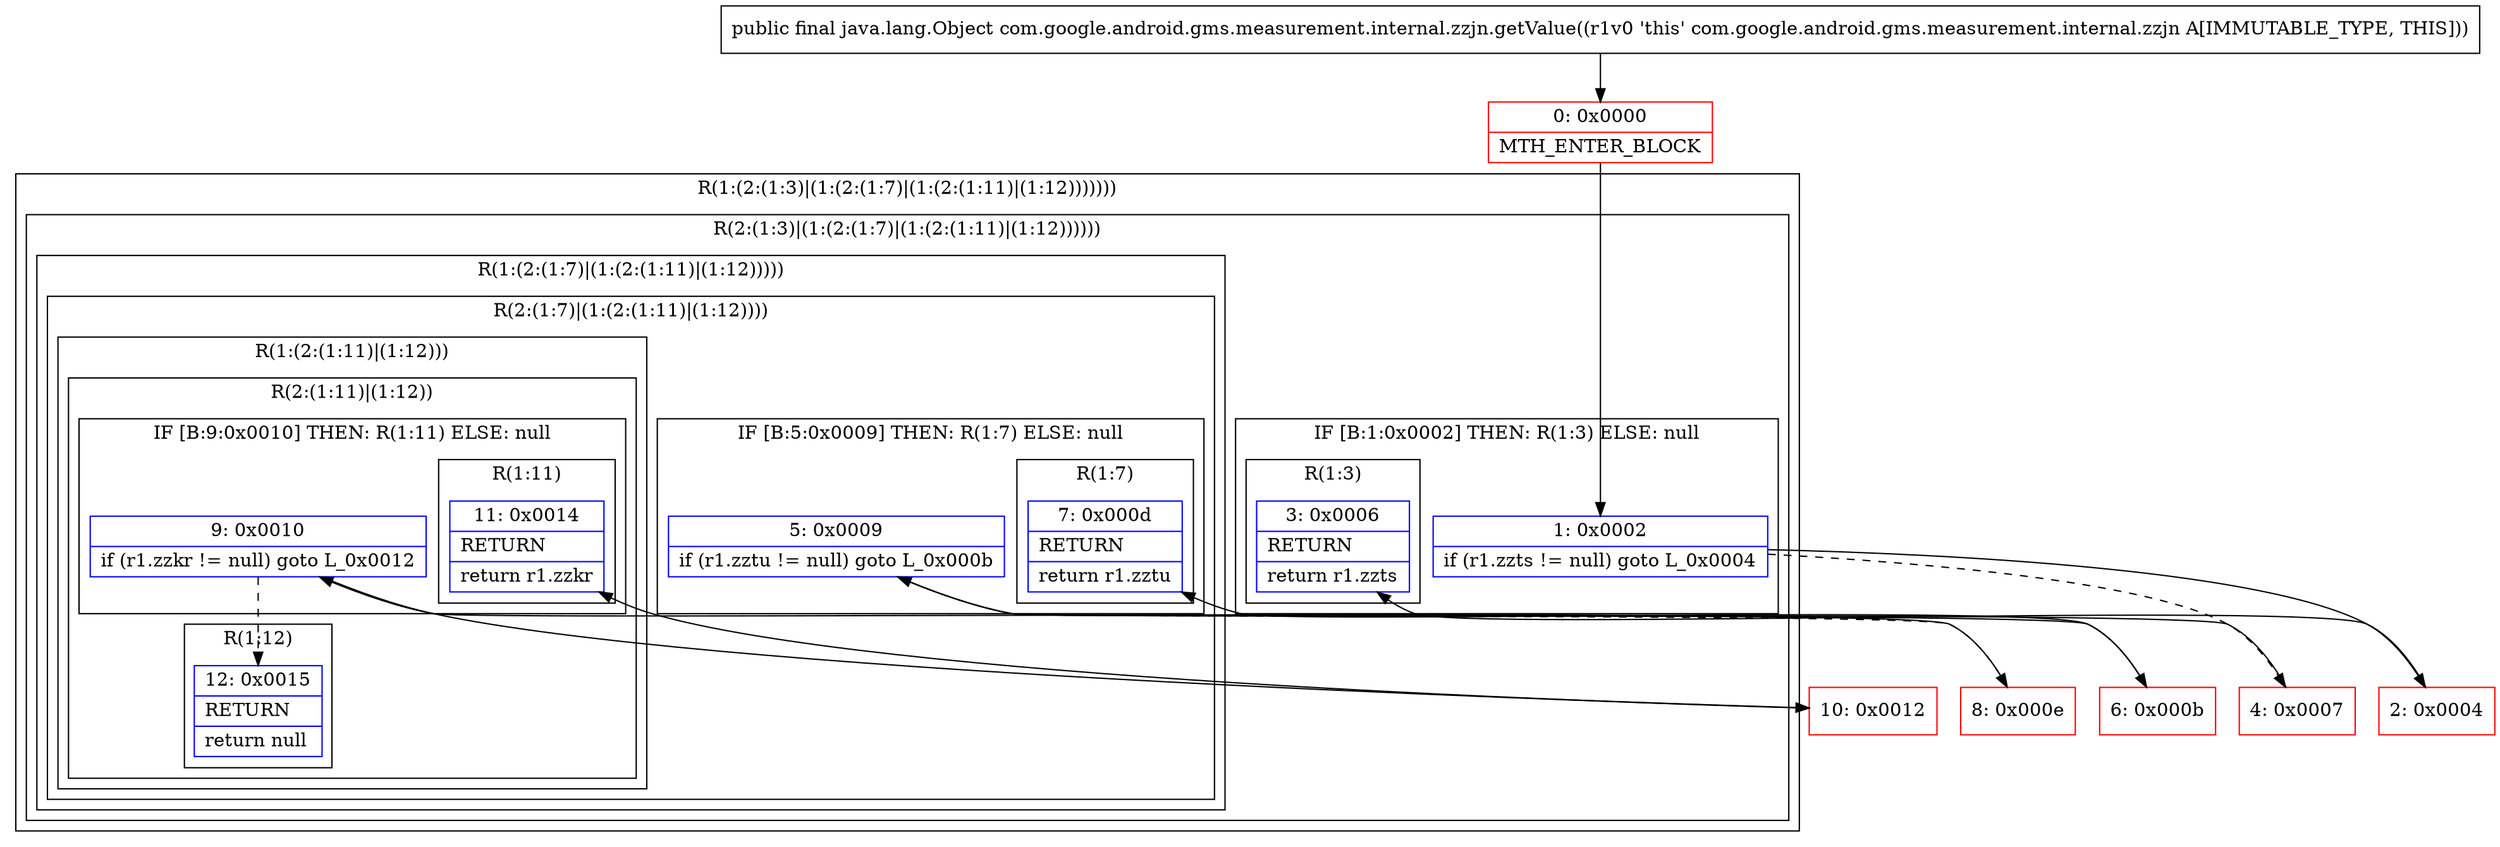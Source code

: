 digraph "CFG forcom.google.android.gms.measurement.internal.zzjn.getValue()Ljava\/lang\/Object;" {
subgraph cluster_Region_1277991227 {
label = "R(1:(2:(1:3)|(1:(2:(1:7)|(1:(2:(1:11)|(1:12)))))))";
node [shape=record,color=blue];
subgraph cluster_Region_1005185216 {
label = "R(2:(1:3)|(1:(2:(1:7)|(1:(2:(1:11)|(1:12))))))";
node [shape=record,color=blue];
subgraph cluster_IfRegion_6017797 {
label = "IF [B:1:0x0002] THEN: R(1:3) ELSE: null";
node [shape=record,color=blue];
Node_1 [shape=record,label="{1\:\ 0x0002|if (r1.zzts != null) goto L_0x0004\l}"];
subgraph cluster_Region_1850759792 {
label = "R(1:3)";
node [shape=record,color=blue];
Node_3 [shape=record,label="{3\:\ 0x0006|RETURN\l|return r1.zzts\l}"];
}
}
subgraph cluster_Region_1184752576 {
label = "R(1:(2:(1:7)|(1:(2:(1:11)|(1:12)))))";
node [shape=record,color=blue];
subgraph cluster_Region_851885115 {
label = "R(2:(1:7)|(1:(2:(1:11)|(1:12))))";
node [shape=record,color=blue];
subgraph cluster_IfRegion_1817936541 {
label = "IF [B:5:0x0009] THEN: R(1:7) ELSE: null";
node [shape=record,color=blue];
Node_5 [shape=record,label="{5\:\ 0x0009|if (r1.zztu != null) goto L_0x000b\l}"];
subgraph cluster_Region_11851452 {
label = "R(1:7)";
node [shape=record,color=blue];
Node_7 [shape=record,label="{7\:\ 0x000d|RETURN\l|return r1.zztu\l}"];
}
}
subgraph cluster_Region_689878665 {
label = "R(1:(2:(1:11)|(1:12)))";
node [shape=record,color=blue];
subgraph cluster_Region_775876853 {
label = "R(2:(1:11)|(1:12))";
node [shape=record,color=blue];
subgraph cluster_IfRegion_516018373 {
label = "IF [B:9:0x0010] THEN: R(1:11) ELSE: null";
node [shape=record,color=blue];
Node_9 [shape=record,label="{9\:\ 0x0010|if (r1.zzkr != null) goto L_0x0012\l}"];
subgraph cluster_Region_946271383 {
label = "R(1:11)";
node [shape=record,color=blue];
Node_11 [shape=record,label="{11\:\ 0x0014|RETURN\l|return r1.zzkr\l}"];
}
}
subgraph cluster_Region_1678813164 {
label = "R(1:12)";
node [shape=record,color=blue];
Node_12 [shape=record,label="{12\:\ 0x0015|RETURN\l|return null\l}"];
}
}
}
}
}
}
}
Node_0 [shape=record,color=red,label="{0\:\ 0x0000|MTH_ENTER_BLOCK\l}"];
Node_2 [shape=record,color=red,label="{2\:\ 0x0004}"];
Node_4 [shape=record,color=red,label="{4\:\ 0x0007}"];
Node_6 [shape=record,color=red,label="{6\:\ 0x000b}"];
Node_8 [shape=record,color=red,label="{8\:\ 0x000e}"];
Node_10 [shape=record,color=red,label="{10\:\ 0x0012}"];
MethodNode[shape=record,label="{public final java.lang.Object com.google.android.gms.measurement.internal.zzjn.getValue((r1v0 'this' com.google.android.gms.measurement.internal.zzjn A[IMMUTABLE_TYPE, THIS])) }"];
MethodNode -> Node_0;
Node_1 -> Node_2;
Node_1 -> Node_4[style=dashed];
Node_5 -> Node_6;
Node_5 -> Node_8[style=dashed];
Node_9 -> Node_10;
Node_9 -> Node_12[style=dashed];
Node_0 -> Node_1;
Node_2 -> Node_3;
Node_4 -> Node_5;
Node_6 -> Node_7;
Node_8 -> Node_9;
Node_10 -> Node_11;
}


